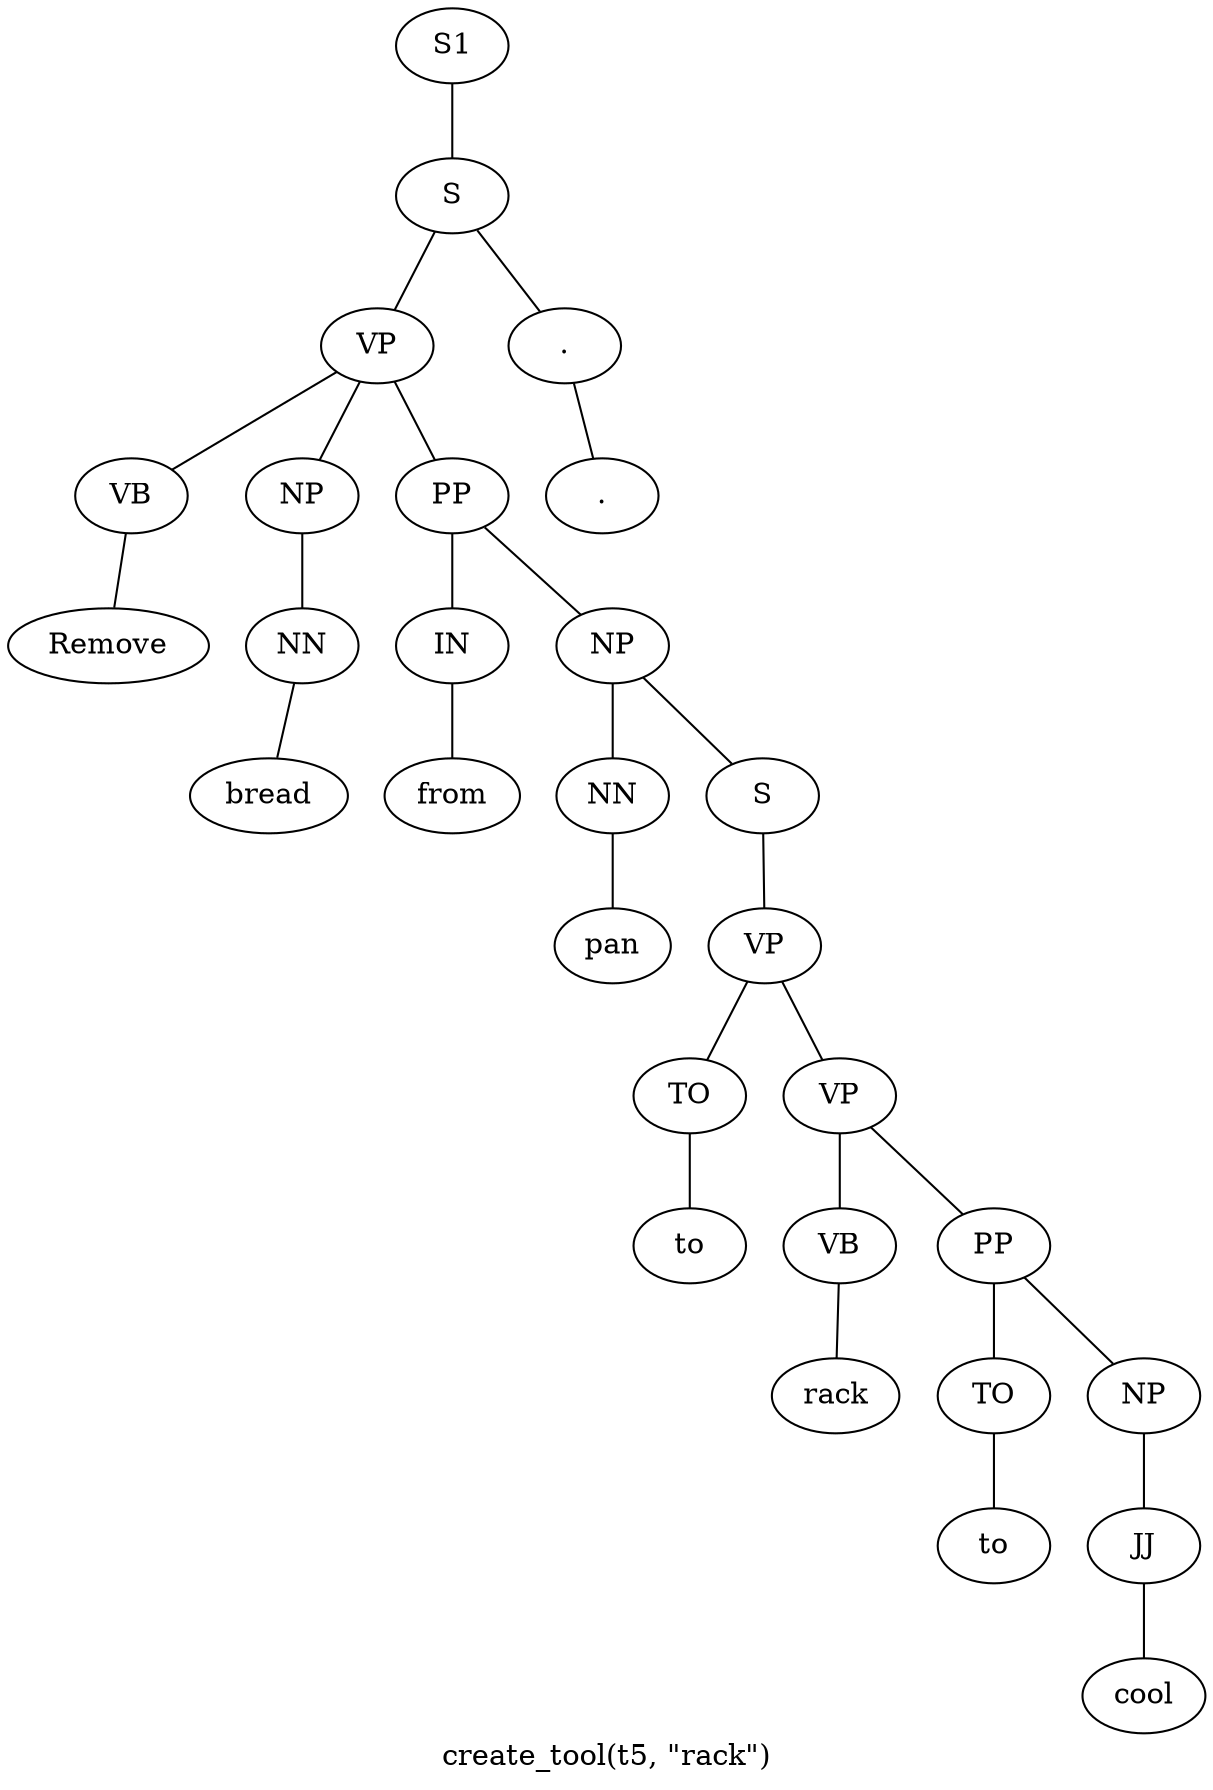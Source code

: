 graph SyntaxGraph {
	label = "create_tool(t5, \"rack\")";
	Node0 [label="S1"];
	Node1 [label="S"];
	Node2 [label="VP"];
	Node3 [label="VB"];
	Node4 [label="Remove"];
	Node5 [label="NP"];
	Node6 [label="NN"];
	Node7 [label="bread"];
	Node8 [label="PP"];
	Node9 [label="IN"];
	Node10 [label="from"];
	Node11 [label="NP"];
	Node12 [label="NN"];
	Node13 [label="pan"];
	Node14 [label="S"];
	Node15 [label="VP"];
	Node16 [label="TO"];
	Node17 [label="to"];
	Node18 [label="VP"];
	Node19 [label="VB"];
	Node20 [label="rack"];
	Node21 [label="PP"];
	Node22 [label="TO"];
	Node23 [label="to"];
	Node24 [label="NP"];
	Node25 [label="JJ"];
	Node26 [label="cool"];
	Node27 [label="."];
	Node28 [label="."];

	Node0 -- Node1;
	Node1 -- Node2;
	Node1 -- Node27;
	Node2 -- Node3;
	Node2 -- Node5;
	Node2 -- Node8;
	Node3 -- Node4;
	Node5 -- Node6;
	Node6 -- Node7;
	Node8 -- Node9;
	Node8 -- Node11;
	Node9 -- Node10;
	Node11 -- Node12;
	Node11 -- Node14;
	Node12 -- Node13;
	Node14 -- Node15;
	Node15 -- Node16;
	Node15 -- Node18;
	Node16 -- Node17;
	Node18 -- Node19;
	Node18 -- Node21;
	Node19 -- Node20;
	Node21 -- Node22;
	Node21 -- Node24;
	Node22 -- Node23;
	Node24 -- Node25;
	Node25 -- Node26;
	Node27 -- Node28;
}